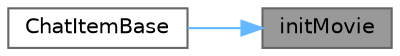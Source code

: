 digraph "initMovie"
{
 // LATEX_PDF_SIZE
  bgcolor="transparent";
  edge [fontname=Helvetica,fontsize=10,labelfontname=Helvetica,labelfontsize=10];
  node [fontname=Helvetica,fontsize=10,shape=box,height=0.2,width=0.4];
  rankdir="RL";
  Node1 [id="Node000001",label="initMovie",height=0.2,width=0.4,color="gray40", fillcolor="grey60", style="filled", fontcolor="black",tooltip="初始化加载动画"];
  Node1 -> Node2 [id="edge1_Node000001_Node000002",dir="back",color="steelblue1",style="solid",tooltip=" "];
  Node2 [id="Node000002",label="ChatItemBase",height=0.2,width=0.4,color="grey40", fillcolor="white", style="filled",URL="$class_chat_item_base.html#a2626b2f95e8f4fbfc437288372fdcdcd",tooltip="构造函数，初始化聊天项"];
}
